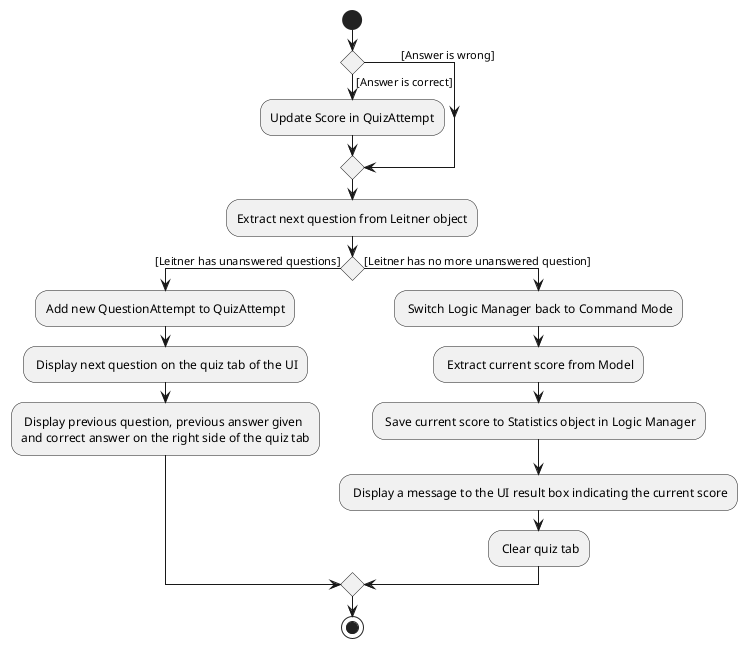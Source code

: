 @startuml
Start
if() then ([Answer is correct])
:Update Score in QuizAttempt;
else(             [Answer is wrong])
endif
:Extract next question from Leitner object;
if() then ([Leitner has unanswered questions])
        :Add new QuestionAttempt to QuizAttempt;
        : Display next question on the quiz tab of the UI;
        : Display previous question, previous answer given
        and correct answer on the right side of the quiz tab;
        else ([Leitner has no more unanswered question])
        : Switch Logic Manager back to Command Mode;
        : Extract current score from Model;
        : Save current score to Statistics object in Logic Manager;
        : Display a message to the UI result box indicating the current score;
        : Clear quiz tab;
        endif
Stop
@enduml